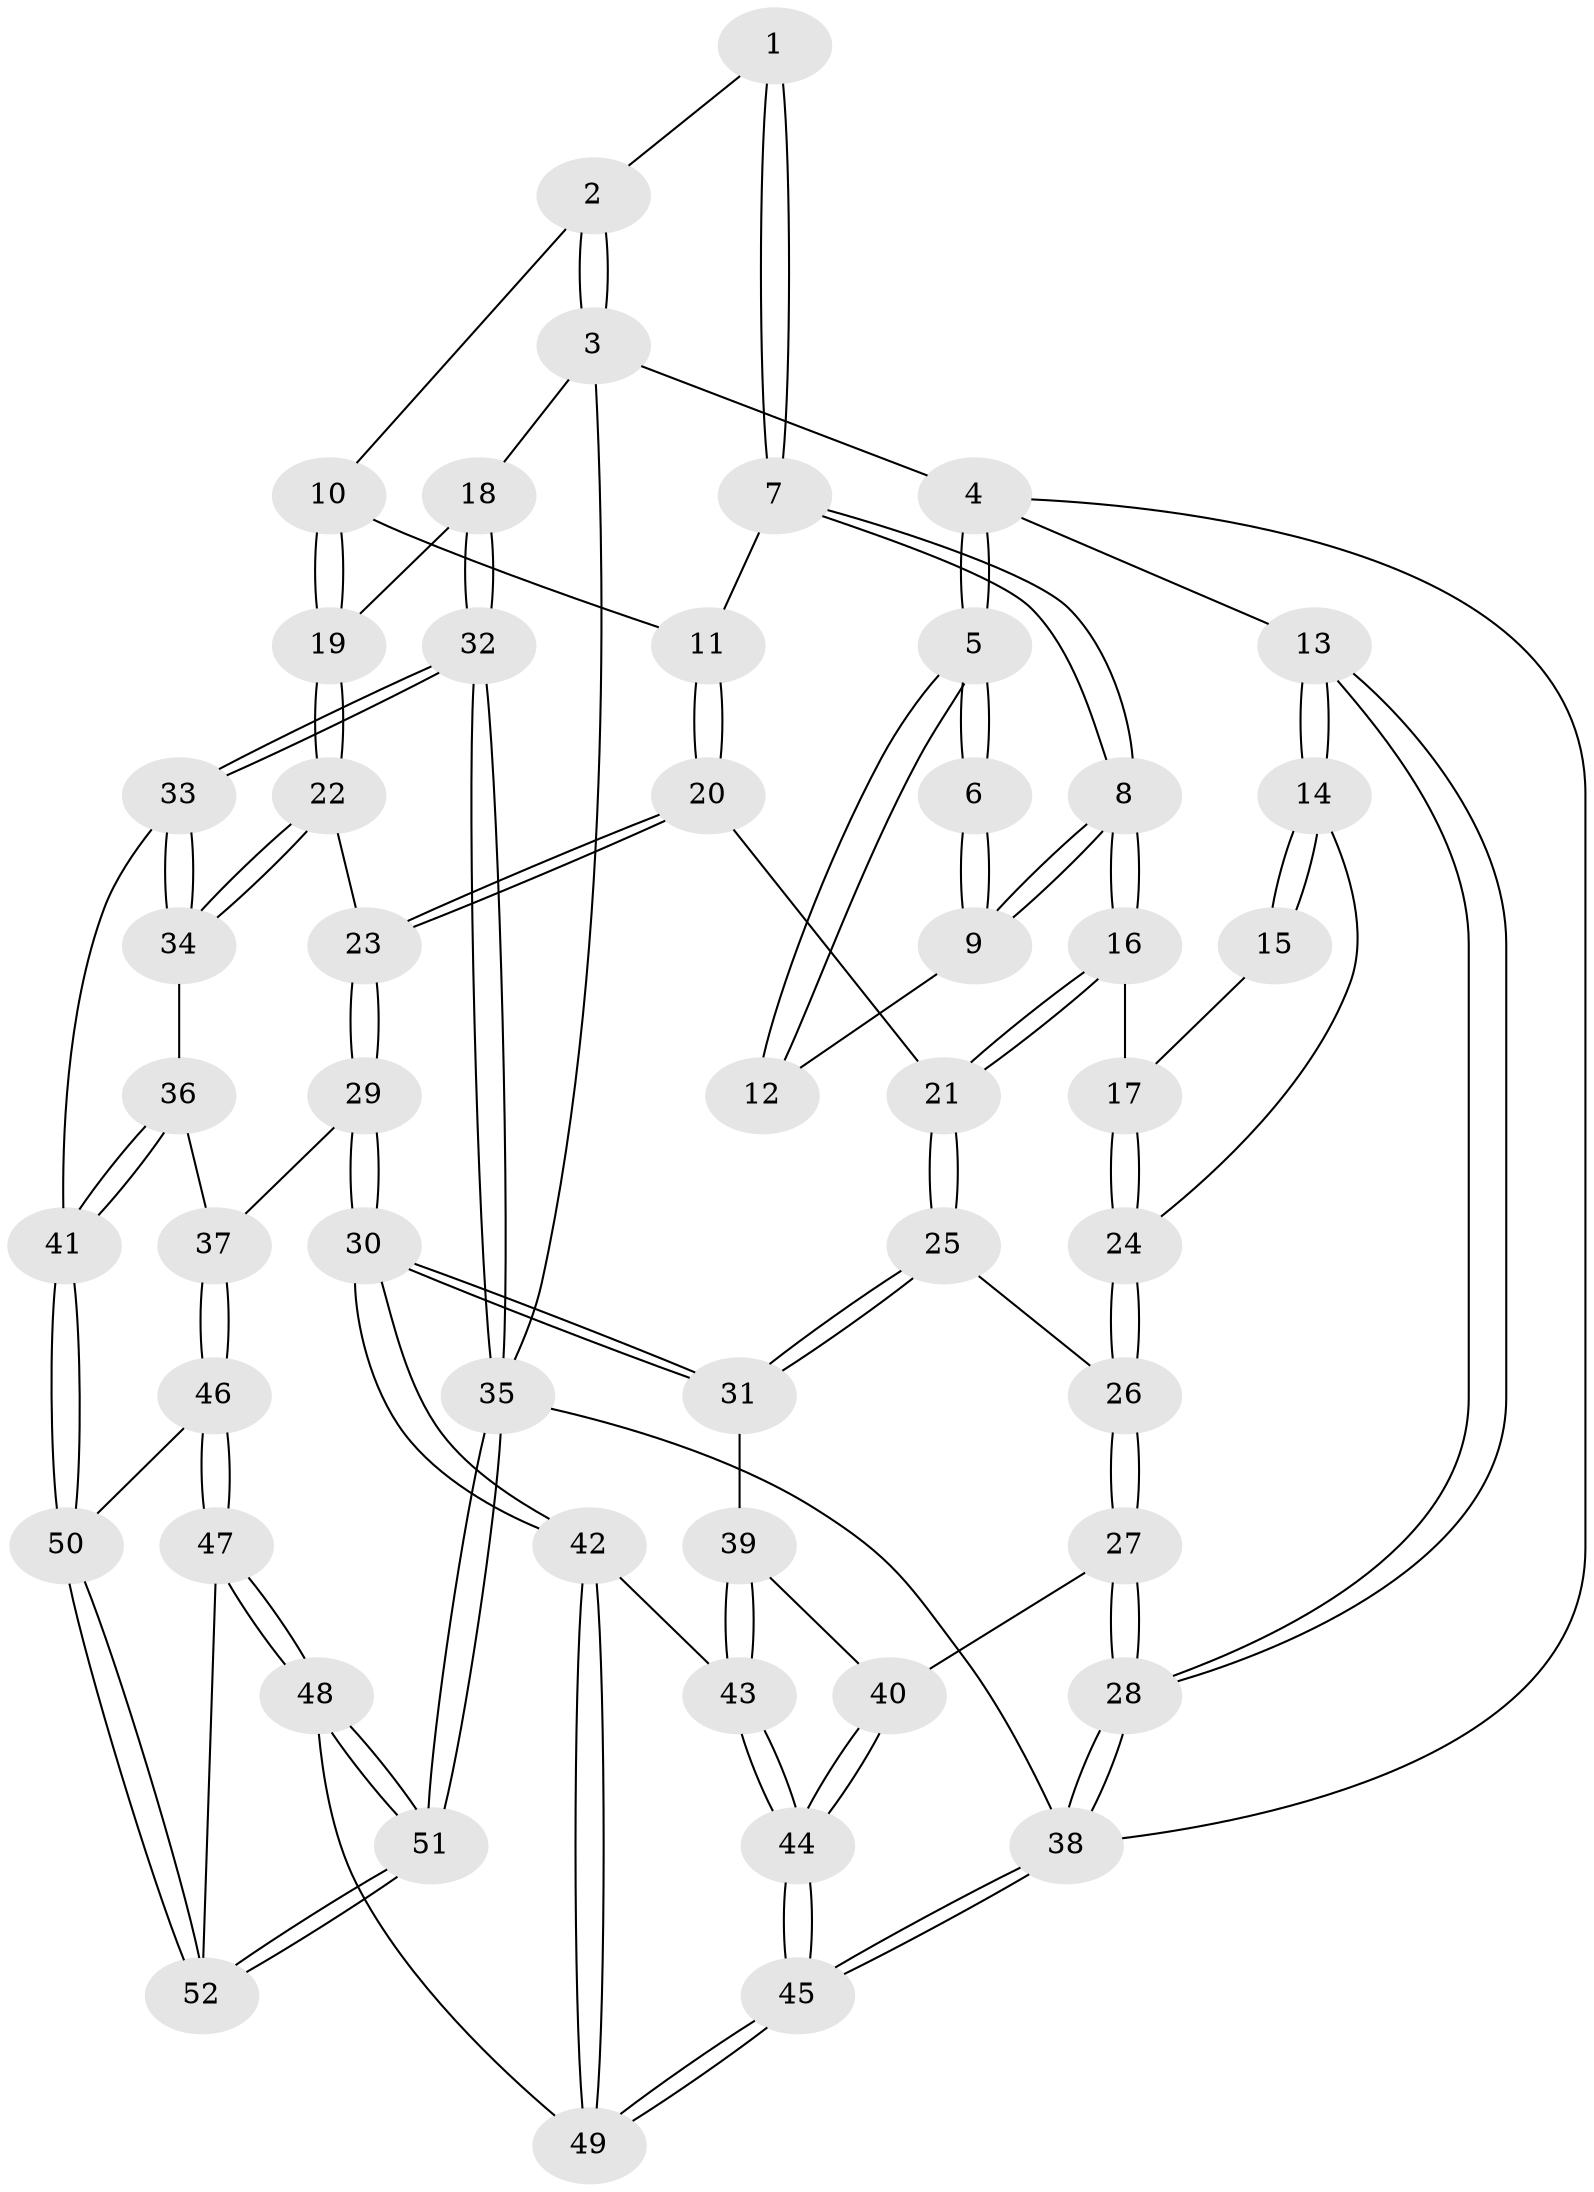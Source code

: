 // Generated by graph-tools (version 1.1) at 2025/38/03/09/25 02:38:42]
// undirected, 52 vertices, 127 edges
graph export_dot {
graph [start="1"]
  node [color=gray90,style=filled];
  1 [pos="+0.5168872855780701+0"];
  2 [pos="+0.8363349127231652+0"];
  3 [pos="+1+0"];
  4 [pos="+0+0"];
  5 [pos="+0+0"];
  6 [pos="+0.3691603243871905+0"];
  7 [pos="+0.40030989896573893+0.22538145385582875"];
  8 [pos="+0.38375732230986265+0.2293094364871001"];
  9 [pos="+0.3720258264616209+0.22165012555272978"];
  10 [pos="+0.6305755148986794+0.20210086239412073"];
  11 [pos="+0.6106517796937799+0.22464390129698467"];
  12 [pos="+0.14964029945051352+0.13693380229766136"];
  13 [pos="+0+0.531606483244099"];
  14 [pos="+0.06338024388650108+0.4413360053841832"];
  15 [pos="+0.1402390556508661+0.27258509275547244"];
  16 [pos="+0.3631520688669015+0.32906907977059263"];
  17 [pos="+0.22430358335597045+0.4178562840735531"];
  18 [pos="+1+0.3328460381835542"];
  19 [pos="+1+0.3760838785384187"];
  20 [pos="+0.6607554170270208+0.4220895248432206"];
  21 [pos="+0.4107590639916255+0.46741087705613416"];
  22 [pos="+0.7849106070097677+0.5114427745769166"];
  23 [pos="+0.7241563162356599+0.5132503755237467"];
  24 [pos="+0.20115312620883286+0.4526335804314096"];
  25 [pos="+0.373864841250273+0.6452339577636831"];
  26 [pos="+0.2535101109424387+0.5718842541985956"];
  27 [pos="+0+0.6448940822109864"];
  28 [pos="+0+0.6133671557377455"];
  29 [pos="+0.5961010143222827+0.697858734916947"];
  30 [pos="+0.449810433232362+0.7269105016997165"];
  31 [pos="+0.3840910760824453+0.6681097798254394"];
  32 [pos="+1+0.7321883169802386"];
  33 [pos="+0.9777227318253174+0.7530576176487372"];
  34 [pos="+0.8692892358917546+0.6480397690263954"];
  35 [pos="+1+1"];
  36 [pos="+0.7705423121756484+0.7842024972872393"];
  37 [pos="+0.663408025905238+0.7670913004120061"];
  38 [pos="+0+1"];
  39 [pos="+0.16668714560270992+0.7562313969820341"];
  40 [pos="+0.11628895009849784+0.7614209466468778"];
  41 [pos="+0.8824264679614567+0.8331216748365344"];
  42 [pos="+0.44117124776155536+0.7633670963360947"];
  43 [pos="+0.22885159899960597+0.8522398562705302"];
  44 [pos="+0.12275012637032691+1"];
  45 [pos="+0.11510237814321705+1"];
  46 [pos="+0.6983875613496155+0.9518943628351956"];
  47 [pos="+0.6880876041541549+0.980829715604783"];
  48 [pos="+0.5800620110497013+1"];
  49 [pos="+0.39566986466959625+1"];
  50 [pos="+0.873763984645619+0.9000412860854983"];
  51 [pos="+1+1"];
  52 [pos="+0.9196665905361654+0.9936103759761621"];
  1 -- 2;
  1 -- 7;
  1 -- 7;
  2 -- 3;
  2 -- 3;
  2 -- 10;
  3 -- 4;
  3 -- 18;
  3 -- 35;
  4 -- 5;
  4 -- 5;
  4 -- 13;
  4 -- 38;
  5 -- 6;
  5 -- 6;
  5 -- 12;
  5 -- 12;
  6 -- 9;
  6 -- 9;
  7 -- 8;
  7 -- 8;
  7 -- 11;
  8 -- 9;
  8 -- 9;
  8 -- 16;
  8 -- 16;
  9 -- 12;
  10 -- 11;
  10 -- 19;
  10 -- 19;
  11 -- 20;
  11 -- 20;
  13 -- 14;
  13 -- 14;
  13 -- 28;
  13 -- 28;
  14 -- 15;
  14 -- 15;
  14 -- 24;
  15 -- 17;
  16 -- 17;
  16 -- 21;
  16 -- 21;
  17 -- 24;
  17 -- 24;
  18 -- 19;
  18 -- 32;
  18 -- 32;
  19 -- 22;
  19 -- 22;
  20 -- 21;
  20 -- 23;
  20 -- 23;
  21 -- 25;
  21 -- 25;
  22 -- 23;
  22 -- 34;
  22 -- 34;
  23 -- 29;
  23 -- 29;
  24 -- 26;
  24 -- 26;
  25 -- 26;
  25 -- 31;
  25 -- 31;
  26 -- 27;
  26 -- 27;
  27 -- 28;
  27 -- 28;
  27 -- 40;
  28 -- 38;
  28 -- 38;
  29 -- 30;
  29 -- 30;
  29 -- 37;
  30 -- 31;
  30 -- 31;
  30 -- 42;
  30 -- 42;
  31 -- 39;
  32 -- 33;
  32 -- 33;
  32 -- 35;
  32 -- 35;
  33 -- 34;
  33 -- 34;
  33 -- 41;
  34 -- 36;
  35 -- 51;
  35 -- 51;
  35 -- 38;
  36 -- 37;
  36 -- 41;
  36 -- 41;
  37 -- 46;
  37 -- 46;
  38 -- 45;
  38 -- 45;
  39 -- 40;
  39 -- 43;
  39 -- 43;
  40 -- 44;
  40 -- 44;
  41 -- 50;
  41 -- 50;
  42 -- 43;
  42 -- 49;
  42 -- 49;
  43 -- 44;
  43 -- 44;
  44 -- 45;
  44 -- 45;
  45 -- 49;
  45 -- 49;
  46 -- 47;
  46 -- 47;
  46 -- 50;
  47 -- 48;
  47 -- 48;
  47 -- 52;
  48 -- 49;
  48 -- 51;
  48 -- 51;
  50 -- 52;
  50 -- 52;
  51 -- 52;
  51 -- 52;
}
